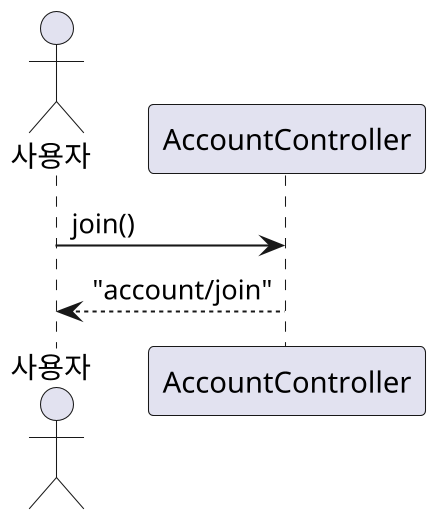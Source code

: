 @startuml
skinparam dpi 200
actor 사용자
participant AccountController

사용자 -> AccountController : join()
AccountController --> 사용자 : "account/join"
@enduml
